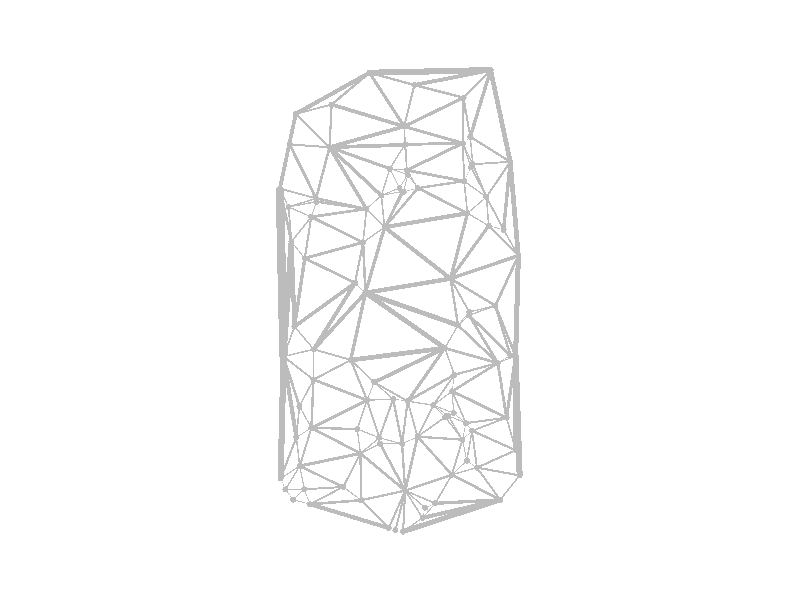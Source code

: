 #include "colors.inc"
background { rgb <1, 1, 1> }
camera {location <0, 0, 15>up <0,1,0> right <-1.33,0,0> angle 25look_at <0, 0, 0> sky <0, 1, 0> }
sphere { <0.983809, 0.369678, 0>, 0.025 texture {  pigment { rgb <0.5, 0.5, 0.5> } } }
sphere { <0.063572, -0.842979, 0>, 0.025 texture {  pigment { rgb <0.5, 0.5, 0.5> } } }
sphere { <-0.73805, 0.692552, 0>, 0.025 texture {  pigment { rgb <0.5, 0.5, 0.5> } } }
sphere { <-0.866417, 1.55145, 0>, 0.025 texture {  pigment { rgb <0.5, 0.5, 0.5> } } }
sphere { <-0.128304, 0.606719, 0>, 0.025 texture {  pigment { rgb <0.5, 0.5, 0.5> } } }
sphere { <-0.27368, -0.835091, 0>, 0.025 texture {  pigment { rgb <0.5, 0.5, 0.5> } } }
sphere { <0.420654, 0.178072, 0>, 0.025 texture {  pigment { rgb <0.5, 0.5, 0.5> } } }
sphere { <0.718736, 0.858712, 0>, 0.025 texture {  pigment { rgb <0.5, 0.5, 0.5> } } }
sphere { <-0.0375252, -1.91839, 0>, 0.025 texture {  pigment { rgb <0.5, 0.5, 0.5> } } }
sphere { <0.604735, 1.13177, 0>, 0.025 texture {  pigment { rgb <0.5, 0.5, 0.5> } } }
sphere { <-0.328561, -1.27847, 0>, 0.025 texture {  pigment { rgb <0.5, 0.5, 0.5> } } }
sphere { <-0.693687, 0.819699, 0>, 0.025 texture {  pigment { rgb <0.5, 0.5, 0.5> } } }
sphere { <-0.214191, -0.685356, 0>, 0.025 texture {  pigment { rgb <0.5, 0.5, 0.5> } } }
sphere { <0.885445, -0.980528, 0>, 0.025 texture {  pigment { rgb <0.5, 0.5, 0.5> } } }
sphere { <0.590933, 1.10421, 0>, 0.025 texture {  pigment { rgb <0.5, 0.5, 0.5> } } }
sphere { <-0.356066, -1.07523, 0>, 0.025 texture {  pigment { rgb <0.5, 0.5, 0.5> } } }
sphere { <0.148646, 0.932823, 0>, 0.025 texture {  pigment { rgb <0.5, 0.5, 0.5> } } }
sphere { <-0.697647, 0.846491, 0>, 0.025 texture {  pigment { rgb <0.5, 0.5, 0.5> } } }
sphere { <0.599236, -1.09036, 0>, 0.025 texture {  pigment { rgb <0.5, 0.5, 0.5> } } }
sphere { <0.575413, -0.0993664, 0>, 0.025 texture {  pigment { rgb <0.5, 0.5, 0.5> } } }
sphere { <-0.887566, -1.66401, 0>, 0.025 texture {  pigment { rgb <0.5, 0.5, 0.5> } } }
sphere { <0.0255901, -1.92995, 0>, 0.025 texture {  pigment { rgb <0.5, 0.5, 0.5> } } }
sphere { <0.187461, -1.81571, 0>, 0.025 texture {  pigment { rgb <0.5, 0.5, 0.5> } } }
sphere { <0.48236, -0.210765, 0>, 0.025 texture {  pigment { rgb <0.5, 0.5, 0.5> } } }
sphere { <0.145607, -1.13924, 0>, 0.025 texture {  pigment { rgb <0.5, 0.5, 0.5> } } }
sphere { <0.433627, -0.760327, 0>, 0.025 texture {  pigment { rgb <0.5, 0.5, 0.5> } } }
sphere { <0.962297, -1.25245, 0>, 0.025 texture {  pigment { rgb <0.5, 0.5, 0.5> } } }
sphere { <-0.836094, -0.887472, 0>, 0.025 texture {  pigment { rgb <0.5, 0.5, 0.5> } } }
sphere { <0.451952, -0.622906, 0>, 0.025 texture {  pigment { rgb <0.5, 0.5, 0.5> } } }
sphere { <0.401565, -0.964597, 0>, 0.025 texture {  pigment { rgb <0.5, 0.5, 0.5> } } }
sphere { <-0.717555, -0.410813, 0>, 0.025 texture {  pigment { rgb <0.5, 0.5, 0.5> } } }
sphere { <0.293125, -1.69493, 0>, 0.025 texture {  pigment { rgb <0.5, 0.5, 0.5> } } }
sphere { <-0.926741, 0.776035, 0>, 0.025 texture {  pigment { rgb <0.5, 0.5, 0.5> } } }
sphere { <-0.287257, 0.0597574, 0>, 0.025 texture {  pigment { rgb <0.5, 0.5, 0.5> } } }
sphere { <-0.719518, -0.663657, 0>, 0.025 texture {  pigment { rgb <0.5, 0.5, 0.5> } } }
sphere { <-0.736589, -1.06583, 0>, 0.025 texture {  pigment { rgb <0.5, 0.5, 0.5> } } }
sphere { <-0.877079, -0.221386, 0>, 0.025 texture {  pigment { rgb <0.5, 0.5, 0.5> } } }
sphere { <0.813569, -0.525377, 0>, 0.025 texture {  pigment { rgb <0.5, 0.5, 0.5> } } }
sphere { <-0.093276, -1.90032, 0>, 0.025 texture {  pigment { rgb <0.5, 0.5, 0.5> } } }
sphere { <-0.472456, -1.5582, 0>, 0.025 texture {  pigment { rgb <0.5, 0.5, 0.5> } } }
sphere { <0.75338, 1.91627, 0>, 0.025 texture {  pigment { rgb <0.5, 0.5, 0.5> } } }
sphere { <0.555265, -1.33947, 0>, 0.025 texture {  pigment { rgb <0.5, 0.5, 0.5> } } }
sphere { <0.042987, -1.58869, 0>, 0.025 texture {  pigment { rgb <0.5, 0.5, 0.5> } } }
sphere { <0.961294, -0.465132, 0>, 0.025 texture {  pigment { rgb <0.5, 0.5, 0.5> } } }
sphere { <-0.791754, 0.347513, 0>, 0.025 texture {  pigment { rgb <0.5, 0.5, 0.5> } } }
sphere { <0.119887, 1.7917, 0>, 0.025 texture {  pigment { rgb <0.5, 0.5, 0.5> } } }
sphere { <-0.902332, 0.485826, 0>, 0.025 texture {  pigment { rgb <0.5, 0.5, 0.5> } } }
sphere { <0.276567, -0.876618, 0>, 0.025 texture {  pigment { rgb <0.5, 0.5, 0.5> } } }
sphere { <-0.916663, 1.29684, 0>, 0.025 texture {  pigment { rgb <0.5, 0.5, 0.5> } } }
sphere { <0.0172805, -1.19945, 0>, 0.025 texture {  pigment { rgb <0.5, 0.5, 0.5> } } }
sphere { <0.0639101, 1.04424, 0>, 0.025 texture {  pigment { rgb <0.5, 0.5, 0.5> } } }
sphere { <-0.00413923, 0.934733, 0>, 0.025 texture {  pigment { rgb <0.5, 0.5, 0.5> } } }
sphere { <0.860833, 0.585335, 0>, 0.025 texture {  pigment { rgb <0.5, 0.5, 0.5> } } }
sphere { <0.63924, -1.39703, 0>, 0.025 texture {  pigment { rgb <0.5, 0.5, 0.5> } } }
sphere { <0.0346304, 1.4466, 0>, 0.025 texture {  pigment { rgb <0.5, 0.5, 0.5> } } }
sphere { <0.209653, -1.73112, 0>, 0.025 texture {  pigment { rgb <0.5, 0.5, 0.5> } } }
sphere { <0.431026, -1.45657, 0>, 0.025 texture {  pigment { rgb <0.5, 0.5, 0.5> } } }
sphere { <0.532581, 0.99068, 0>, 0.025 texture {  pigment { rgb <0.5, 0.5, 0.5> } } }
sphere { <0.0307472, 0.900954, 0>, 0.025 texture {  pigment { rgb <0.5, 0.5, 0.5> } } }
sphere { <0.916479, 1.15196, 0>, 0.025 texture {  pigment { rgb <0.5, 0.5, 0.5> } } }
sphere { <-0.833327, -1.38409, 0>, 0.025 texture {  pigment { rgb <0.5, 0.5, 0.5> } } }
sphere { <0.528573, 1.68618, 0>, 0.025 texture {  pigment { rgb <0.5, 0.5, 0.5> } } }
sphere { <-0.307074, 0.480299, 0>, 0.025 texture {  pigment { rgb <0.5, 0.5, 0.5> } } }
sphere { <0.793016, -0.0477716, 0>, 0.025 texture {  pigment { rgb <0.5, 0.5, 0.5> } } }
sphere { <0.573888, -0.127053, 0>, 0.025 texture {  pigment { rgb <0.5, 0.5, 0.5> } } }
sphere { <0.375947, -0.975735, 0>, 0.025 texture {  pigment { rgb <0.5, 0.5, 0.5> } } }
sphere { <0.917711, -0.462626, 0>, 0.025 texture {  pigment { rgb <0.5, 0.5, 0.5> } } }
sphere { <-0.952142, -1.57899, 0>, 0.025 texture {  pigment { rgb <0.5, 0.5, 0.5> } } }
sphere { <-0.992582, -1.48712, 0>, 0.025 texture {  pigment { rgb <0.5, 0.5, 0.5> } } }
sphere { <0.833834, -1.66509, 0>, 0.025 texture {  pigment { rgb <0.5, 0.5, 0.5> } } }
sphere { <-0.322012, -1.66882, 0>, 0.025 texture {  pigment { rgb <0.5, 0.5, 0.5> } } }
sphere { <0.0155601, 0.904379, 0>, 0.025 texture {  pigment { rgb <0.5, 0.5, 0.5> } } }
sphere { <0.58396, 1.36034, 0>, 0.025 texture {  pigment { rgb <0.5, 0.5, 0.5> } } }
sphere { <-0.409478, -0.500069, 0>, 0.025 texture {  pigment { rgb <0.5, 0.5, 0.5> } } }
sphere { <0.522986, 1.30677, 0>, 0.025 texture {  pigment { rgb <0.5, 0.5, 0.5> } } }
sphere { <0.37276, -0.401362, 0>, 0.025 texture {  pigment { rgb <0.5, 0.5, 0.5> } } }
sphere { <0.0467862, 1.29675, 0>, 0.025 texture {  pigment { rgb <0.5, 0.5, 0.5> } } }
sphere { <-0.861651, -1.14456, 0>, 0.025 texture {  pigment { rgb <0.5, 0.5, 0.5> } } }
sphere { <0.445862, -0.942721, 0>, 0.025 texture {  pigment { rgb <0.5, 0.5, 0.5> } } }
sphere { <0.560818, 0.723316, 0>, 0.025 texture {  pigment { rgb <0.5, 0.5, 0.5> } } }
sphere { <0.737439, 0.618591, 0>, 0.025 texture {  pigment { rgb <0.5, 0.5, 0.5> } } }
sphere { <-0.253908, 1.89382, 0>, 0.025 texture {  pigment { rgb <0.5, 0.5, 0.5> } } }
sphere { <0.994577, -1.46154, 0>, 0.025 texture {  pigment { rgb <0.5, 0.5, 0.5> } } }
sphere { <-0.166023, -1.19765, 0>, 0.025 texture {  pigment { rgb <0.5, 0.5, 0.5> } } }
sphere { <-0.748475, -1.70194, 0>, 0.025 texture {  pigment { rgb <0.5, 0.5, 0.5> } } }
sphere { <-0.373477, 0.142193, 0>, 0.025 texture {  pigment { rgb <0.5, 0.5, 0.5> } } }
sphere { <-0.172236, -1.14801, 0>, 0.025 texture {  pigment { rgb <0.5, 0.5, 0.5> } } }
sphere { <0.54851, -1.02615, 0>, 0.025 texture {  pigment { rgb <0.5, 0.5, 0.5> } } }
sphere { <-0.968135, -0.47112, 0>, 0.025 texture {  pigment { rgb <0.5, 0.5, 0.5> } } }
sphere { <-0.279179, 0.759317, 0>, 0.025 texture {  pigment { rgb <0.5, 0.5, 0.5> } } }
sphere { <-0.795301, -1.57767, 0>, 0.025 texture {  pigment { rgb <0.5, 0.5, 0.5> } } }
sphere { <-0.0844989, 1.09448, 0>, 0.025 texture {  pigment { rgb <0.5, 0.5, 0.5> } } }
sphere { <-0.585663, 1.27325, 0>, 0.025 texture {  pigment { rgb <0.5, 0.5, 0.5> } } }
sphere { <-0.568289, 1.62903, 0>, 0.025 texture {  pigment { rgb <0.5, 0.5, 0.5> } } }
sphere { <-0.998827, 0.929719, 0>, 0.025 texture {  pigment { rgb <0.5, 0.5, 0.5> } } }
sphere { <0.0387702, 1.29281, 0>, 0.025 texture {  pigment { rgb <0.5, 0.5, 0.5> } } }
sphere { <0.519152, -1.16398, 0>, 0.025 texture {  pigment { rgb <0.5, 0.5, 0.5> } } }
sphere { <0.0571234, 1.08185, 0>, 0.025 texture {  pigment { rgb <0.5, 0.5, 0.5> } } }
sphere { <-0.0566778, -0.825625, 0>, 0.025 texture {  pigment { rgb <0.5, 0.5, 0.5> } } }
sphere { <-0.154709, 0.870341, 0>, 0.025 texture {  pigment { rgb <0.5, 0.5, 0.5> } } }
cylinder { <0.187461, -1.81571, 0>, <0.293125, -1.69493, 0>, 0.004012 texture {  pigment { rgb <0.5, 0.5, 0.5> } } }
cylinder { <0.187461, -1.81571, 0>, <0.209653, -1.73112, 0>, 0.00218642 texture {  pigment { rgb <0.5, 0.5, 0.5> } } }
cylinder { <0.293125, -1.69493, 0>, <0.209653, -1.73112, 0>, 0.00227449 texture {  pigment { rgb <0.5, 0.5, 0.5> } } }
cylinder { <-0.093276, -1.90032, 0>, <-0.322012, -1.66882, 0>, 0.00813603 texture {  pigment { rgb <0.5, 0.5, 0.5> } } }
cylinder { <-0.093276, -1.90032, 0>, <-0.748475, -1.70194, 0>, 0.0171144 texture {  pigment { rgb <0.5, 0.5, 0.5> } } }
cylinder { <-0.322012, -1.66882, 0>, <-0.748475, -1.70194, 0>, 0.0106937 texture {  pigment { rgb <0.5, 0.5, 0.5> } } }
cylinder { <0.0255901, -1.92995, 0>, <0.187461, -1.81571, 0>, 0.00495309 texture {  pigment { rgb <0.5, 0.5, 0.5> } } }
cylinder { <0.0255901, -1.92995, 0>, <0.833834, -1.66509, 0>, 0.0212634 texture {  pigment { rgb <0.5, 0.5, 0.5> } } }
cylinder { <0.187461, -1.81571, 0>, <0.833834, -1.66509, 0>, 0.0165923 texture {  pigment { rgb <0.5, 0.5, 0.5> } } }
cylinder { <0.293125, -1.69493, 0>, <0.833834, -1.66509, 0>, 0.0135383 texture {  pigment { rgb <0.5, 0.5, 0.5> } } }
cylinder { <-0.0375252, -1.91839, 0>, <0.0255901, -1.92995, 0>, 0.00160414 texture {  pigment { rgb <0.5, 0.5, 0.5> } } }
cylinder { <-0.0375252, -1.91839, 0>, <0.042987, -1.58869, 0>, 0.00848474 texture {  pigment { rgb <0.5, 0.5, 0.5> } } }
cylinder { <0.0255901, -1.92995, 0>, <0.042987, -1.58869, 0>, 0.00854266 texture {  pigment { rgb <0.5, 0.5, 0.5> } } }
cylinder { <0.187461, -1.81571, 0>, <0.042987, -1.58869, 0>, 0.00672739 texture {  pigment { rgb <0.5, 0.5, 0.5> } } }
cylinder { <0.042987, -1.58869, 0>, <0.209653, -1.73112, 0>, 0.00548085 texture {  pigment { rgb <0.5, 0.5, 0.5> } } }
cylinder { <-0.0375252, -1.91839, 0>, <-0.093276, -1.90032, 0>, 0.00146518 texture {  pigment { rgb <0.5, 0.5, 0.5> } } }
cylinder { <-0.093276, -1.90032, 0>, <0.042987, -1.58869, 0>, 0.00850293 texture {  pigment { rgb <0.5, 0.5, 0.5> } } }
cylinder { <-0.887566, -1.66401, 0>, <-0.748475, -1.70194, 0>, 0.00360423 texture {  pigment { rgb <0.5, 0.5, 0.5> } } }
cylinder { <-0.887566, -1.66401, 0>, <-0.795301, -1.57767, 0>, 0.00315907 texture {  pigment { rgb <0.5, 0.5, 0.5> } } }
cylinder { <-0.748475, -1.70194, 0>, <-0.795301, -1.57767, 0>, 0.00331998 texture {  pigment { rgb <0.5, 0.5, 0.5> } } }
cylinder { <0.042987, -1.58869, 0>, <-0.322012, -1.66882, 0>, 0.00934229 texture {  pigment { rgb <0.5, 0.5, 0.5> } } }
cylinder { <-0.887566, -1.66401, 0>, <-0.952142, -1.57899, 0>, 0.00266906 texture {  pigment { rgb <0.5, 0.5, 0.5> } } }
cylinder { <-0.952142, -1.57899, 0>, <-0.795301, -1.57767, 0>, 0.00392117 texture {  pigment { rgb <0.5, 0.5, 0.5> } } }
cylinder { <-0.472456, -1.5582, 0>, <-0.322012, -1.66882, 0>, 0.00466842 texture {  pigment { rgb <0.5, 0.5, 0.5> } } }
cylinder { <-0.472456, -1.5582, 0>, <-0.748475, -1.70194, 0>, 0.00778006 texture {  pigment { rgb <0.5, 0.5, 0.5> } } }
cylinder { <0.293125, -1.69493, 0>, <0.042987, -1.58869, 0>, 0.00679408 texture {  pigment { rgb <0.5, 0.5, 0.5> } } }
cylinder { <-0.472456, -1.5582, 0>, <-0.795301, -1.57767, 0>, 0.00808578 texture {  pigment { rgb <0.5, 0.5, 0.5> } } }
cylinder { <0.293125, -1.69493, 0>, <0.431026, -1.45657, 0>, 0.00688444 texture {  pigment { rgb <0.5, 0.5, 0.5> } } }
cylinder { <0.431026, -1.45657, 0>, <0.833834, -1.66509, 0>, 0.0113395 texture {  pigment { rgb <0.5, 0.5, 0.5> } } }
cylinder { <0.63924, -1.39703, 0>, <0.431026, -1.45657, 0>, 0.00541397 texture {  pigment { rgb <0.5, 0.5, 0.5> } } }
cylinder { <0.63924, -1.39703, 0>, <0.833834, -1.66509, 0>, 0.00828104 texture {  pigment { rgb <0.5, 0.5, 0.5> } } }
cylinder { <-0.833327, -1.38409, 0>, <-0.952142, -1.57899, 0>, 0.0057064 texture {  pigment { rgb <0.5, 0.5, 0.5> } } }
cylinder { <-0.833327, -1.38409, 0>, <-0.992582, -1.48712, 0>, 0.00474185 texture {  pigment { rgb <0.5, 0.5, 0.5> } } }
cylinder { <-0.952142, -1.57899, 0>, <-0.992582, -1.48712, 0>, 0.00250942 texture {  pigment { rgb <0.5, 0.5, 0.5> } } }
cylinder { <-0.833327, -1.38409, 0>, <-0.795301, -1.57767, 0>, 0.00493177 texture {  pigment { rgb <0.5, 0.5, 0.5> } } }
cylinder { <0.042987, -1.58869, 0>, <0.431026, -1.45657, 0>, 0.0102479 texture {  pigment { rgb <0.5, 0.5, 0.5> } } }
cylinder { <0.63924, -1.39703, 0>, <0.994577, -1.46154, 0>, 0.00902862 texture {  pigment { rgb <0.5, 0.5, 0.5> } } }
cylinder { <0.833834, -1.66509, 0>, <0.994577, -1.46154, 0>, 0.00648408 texture {  pigment { rgb <0.5, 0.5, 0.5> } } }
cylinder { <0.555265, -1.33947, 0>, <0.63924, -1.39703, 0>, 0.00254524 texture {  pigment { rgb <0.5, 0.5, 0.5> } } }
cylinder { <0.555265, -1.33947, 0>, <0.431026, -1.45657, 0>, 0.00426815 texture {  pigment { rgb <0.5, 0.5, 0.5> } } }
cylinder { <-0.328561, -1.27847, 0>, <-0.472456, -1.5582, 0>, 0.00786426 texture {  pigment { rgb <0.5, 0.5, 0.5> } } }
cylinder { <-0.328561, -1.27847, 0>, <-0.322012, -1.66882, 0>, 0.00976016 texture {  pigment { rgb <0.5, 0.5, 0.5> } } }
cylinder { <-0.472456, -1.5582, 0>, <-0.833327, -1.38409, 0>, 0.0100169 texture {  pigment { rgb <0.5, 0.5, 0.5> } } }
cylinder { <-0.328561, -1.27847, 0>, <0.042987, -1.58869, 0>, 0.0121008 texture {  pigment { rgb <0.5, 0.5, 0.5> } } }
cylinder { <0.962297, -1.25245, 0>, <0.63924, -1.39703, 0>, 0.00884835 texture {  pigment { rgb <0.5, 0.5, 0.5> } } }
cylinder { <0.962297, -1.25245, 0>, <0.994577, -1.46154, 0>, 0.00528917 texture {  pigment { rgb <0.5, 0.5, 0.5> } } }
cylinder { <0.042987, -1.58869, 0>, <0.0172805, -1.19945, 0>, 0.00975222 texture {  pigment { rgb <0.5, 0.5, 0.5> } } }
cylinder { <0.042987, -1.58869, 0>, <-0.166023, -1.19765, 0>, 0.0110849 texture {  pigment { rgb <0.5, 0.5, 0.5> } } }
cylinder { <0.0172805, -1.19945, 0>, <-0.166023, -1.19765, 0>, 0.00458282 texture {  pigment { rgb <0.5, 0.5, 0.5> } } }
cylinder { <-0.328561, -1.27847, 0>, <-0.166023, -1.19765, 0>, 0.00453805 texture {  pigment { rgb <0.5, 0.5, 0.5> } } }
cylinder { <0.555265, -1.33947, 0>, <0.519152, -1.16398, 0>, 0.00447915 texture {  pigment { rgb <0.5, 0.5, 0.5> } } }
cylinder { <0.431026, -1.45657, 0>, <0.519152, -1.16398, 0>, 0.00763927 texture {  pigment { rgb <0.5, 0.5, 0.5> } } }
cylinder { <0.145607, -1.13924, 0>, <0.042987, -1.58869, 0>, 0.0115254 texture {  pigment { rgb <0.5, 0.5, 0.5> } } }
cylinder { <0.145607, -1.13924, 0>, <0.0172805, -1.19945, 0>, 0.00354374 texture {  pigment { rgb <0.5, 0.5, 0.5> } } }
cylinder { <0.145607, -1.13924, 0>, <0.431026, -1.45657, 0>, 0.0106701 texture {  pigment { rgb <0.5, 0.5, 0.5> } } }
cylinder { <-0.328561, -1.27847, 0>, <-0.172236, -1.14801, 0>, 0.00509031 texture {  pigment { rgb <0.5, 0.5, 0.5> } } }
cylinder { <-0.166023, -1.19765, 0>, <-0.172236, -1.14801, 0>, 0.00125075 texture {  pigment { rgb <0.5, 0.5, 0.5> } } }
cylinder { <-0.833327, -1.38409, 0>, <-0.861651, -1.14456, 0>, 0.00603013 texture {  pigment { rgb <0.5, 0.5, 0.5> } } }
cylinder { <-0.992582, -1.48712, 0>, <-0.861651, -1.14456, 0>, 0.00916824 texture {  pigment { rgb <0.5, 0.5, 0.5> } } }
cylinder { <0.599236, -1.09036, 0>, <0.555265, -1.33947, 0>, 0.00632404 texture {  pigment { rgb <0.5, 0.5, 0.5> } } }
cylinder { <0.599236, -1.09036, 0>, <0.519152, -1.16398, 0>, 0.00271956 texture {  pigment { rgb <0.5, 0.5, 0.5> } } }
cylinder { <-0.328561, -1.27847, 0>, <-0.833327, -1.38409, 0>, 0.0128925 texture {  pigment { rgb <0.5, 0.5, 0.5> } } }
cylinder { <0.0172805, -1.19945, 0>, <-0.172236, -1.14801, 0>, 0.00490935 texture {  pigment { rgb <0.5, 0.5, 0.5> } } }
cylinder { <0.145607, -1.13924, 0>, <0.519152, -1.16398, 0>, 0.00935909 texture {  pigment { rgb <0.5, 0.5, 0.5> } } }
cylinder { <0.599236, -1.09036, 0>, <0.63924, -1.39703, 0>, 0.00773177 texture {  pigment { rgb <0.5, 0.5, 0.5> } } }
cylinder { <-0.328561, -1.27847, 0>, <-0.356066, -1.07523, 0>, 0.00512732 texture {  pigment { rgb <0.5, 0.5, 0.5> } } }
cylinder { <-0.356066, -1.07523, 0>, <-0.172236, -1.14801, 0>, 0.00494281 texture {  pigment { rgb <0.5, 0.5, 0.5> } } }
cylinder { <-0.736589, -1.06583, 0>, <-0.833327, -1.38409, 0>, 0.008316 texture {  pigment { rgb <0.5, 0.5, 0.5> } } }
cylinder { <-0.736589, -1.06583, 0>, <-0.861651, -1.14456, 0>, 0.00369445 texture {  pigment { rgb <0.5, 0.5, 0.5> } } }
cylinder { <0.599236, -1.09036, 0>, <0.962297, -1.25245, 0>, 0.00994006 texture {  pigment { rgb <0.5, 0.5, 0.5> } } }
cylinder { <-0.328561, -1.27847, 0>, <-0.736589, -1.06583, 0>, 0.0115028 texture {  pigment { rgb <0.5, 0.5, 0.5> } } }
cylinder { <0.599236, -1.09036, 0>, <0.54851, -1.02615, 0>, 0.00204566 texture {  pigment { rgb <0.5, 0.5, 0.5> } } }
cylinder { <0.54851, -1.02615, 0>, <0.519152, -1.16398, 0>, 0.00352301 texture {  pigment { rgb <0.5, 0.5, 0.5> } } }
cylinder { <-0.356066, -1.07523, 0>, <-0.736589, -1.06583, 0>, 0.00951598 texture {  pigment { rgb <0.5, 0.5, 0.5> } } }
cylinder { <0.145607, -1.13924, 0>, <0.375947, -0.975735, 0>, 0.0070618 texture {  pigment { rgb <0.5, 0.5, 0.5> } } }
cylinder { <0.375947, -0.975735, 0>, <0.519152, -1.16398, 0>, 0.00591312 texture {  pigment { rgb <0.5, 0.5, 0.5> } } }
cylinder { <0.885445, -0.980528, 0>, <0.599236, -1.09036, 0>, 0.00766397 texture {  pigment { rgb <0.5, 0.5, 0.5> } } }
cylinder { <0.885445, -0.980528, 0>, <0.962297, -1.25245, 0>, 0.00706437 texture {  pigment { rgb <0.5, 0.5, 0.5> } } }
cylinder { <0.401565, -0.964597, 0>, <0.375947, -0.975735, 0>, 0.000698364 texture {  pigment { rgb <0.5, 0.5, 0.5> } } }
cylinder { <0.401565, -0.964597, 0>, <0.519152, -1.16398, 0>, 0.00578687 texture {  pigment { rgb <0.5, 0.5, 0.5> } } }
cylinder { <0.401565, -0.964597, 0>, <0.54851, -1.02615, 0>, 0.00398291 texture {  pigment { rgb <0.5, 0.5, 0.5> } } }
cylinder { <0.401565, -0.964597, 0>, <0.445862, -0.942721, 0>, 0.00123509 texture {  pigment { rgb <0.5, 0.5, 0.5> } } }
cylinder { <0.445862, -0.942721, 0>, <0.54851, -1.02615, 0>, 0.00330695 texture {  pigment { rgb <0.5, 0.5, 0.5> } } }
cylinder { <-0.836094, -0.887472, 0>, <-0.736589, -1.06583, 0>, 0.00510598 texture {  pigment { rgb <0.5, 0.5, 0.5> } } }
cylinder { <-0.836094, -0.887472, 0>, <-0.861651, -1.14456, 0>, 0.00645885 texture {  pigment { rgb <0.5, 0.5, 0.5> } } }
cylinder { <0.145607, -1.13924, 0>, <0.276567, -0.876618, 0>, 0.00733658 texture {  pigment { rgb <0.5, 0.5, 0.5> } } }
cylinder { <0.276567, -0.876618, 0>, <0.375947, -0.975735, 0>, 0.00350898 texture {  pigment { rgb <0.5, 0.5, 0.5> } } }
cylinder { <0.063572, -0.842979, 0>, <0.145607, -1.13924, 0>, 0.00768524 texture {  pigment { rgb <0.5, 0.5, 0.5> } } }
cylinder { <0.063572, -0.842979, 0>, <0.0172805, -1.19945, 0>, 0.00898661 texture {  pigment { rgb <0.5, 0.5, 0.5> } } }
cylinder { <0.885445, -0.980528, 0>, <0.54851, -1.02615, 0>, 0.00850024 texture {  pigment { rgb <0.5, 0.5, 0.5> } } }
cylinder { <0.401565, -0.964597, 0>, <0.276567, -0.876618, 0>, 0.00382139 texture {  pigment { rgb <0.5, 0.5, 0.5> } } }
cylinder { <0.063572, -0.842979, 0>, <0.276567, -0.876618, 0>, 0.00539088 texture {  pigment { rgb <0.5, 0.5, 0.5> } } }
cylinder { <-0.27368, -0.835091, 0>, <-0.356066, -1.07523, 0>, 0.00634693 texture {  pigment { rgb <0.5, 0.5, 0.5> } } }
cylinder { <-0.27368, -0.835091, 0>, <-0.172236, -1.14801, 0>, 0.00822371 texture {  pigment { rgb <0.5, 0.5, 0.5> } } }
cylinder { <-0.27368, -0.835091, 0>, <-0.0566778, -0.825625, 0>, 0.00543022 texture {  pigment { rgb <0.5, 0.5, 0.5> } } }
cylinder { <-0.172236, -1.14801, 0>, <-0.0566778, -0.825625, 0>, 0.00856168 texture {  pigment { rgb <0.5, 0.5, 0.5> } } }
cylinder { <0.0172805, -1.19945, 0>, <-0.0566778, -0.825625, 0>, 0.00952676 texture {  pigment { rgb <0.5, 0.5, 0.5> } } }
cylinder { <0.063572, -0.842979, 0>, <-0.0566778, -0.825625, 0>, 0.00303739 texture {  pigment { rgb <0.5, 0.5, 0.5> } } }
cylinder { <0.276567, -0.876618, 0>, <0.445862, -0.942721, 0>, 0.00454356 texture {  pigment { rgb <0.5, 0.5, 0.5> } } }
cylinder { <0.433627, -0.760327, 0>, <0.276567, -0.876618, 0>, 0.00488565 texture {  pigment { rgb <0.5, 0.5, 0.5> } } }
cylinder { <0.433627, -0.760327, 0>, <0.445862, -0.942721, 0>, 0.00457009 texture {  pigment { rgb <0.5, 0.5, 0.5> } } }
cylinder { <-0.27368, -0.835091, 0>, <-0.214191, -0.685356, 0>, 0.004028 texture {  pigment { rgb <0.5, 0.5, 0.5> } } }
cylinder { <-0.214191, -0.685356, 0>, <-0.0566778, -0.825625, 0>, 0.00527292 texture {  pigment { rgb <0.5, 0.5, 0.5> } } }
cylinder { <0.433627, -0.760327, 0>, <0.54851, -1.02615, 0>, 0.0072397 texture {  pigment { rgb <0.5, 0.5, 0.5> } } }
cylinder { <-0.836094, -0.887472, 0>, <-0.719518, -0.663657, 0>, 0.00630887 texture {  pigment { rgb <0.5, 0.5, 0.5> } } }
cylinder { <-0.719518, -0.663657, 0>, <-0.736589, -1.06583, 0>, 0.0100634 texture {  pigment { rgb <0.5, 0.5, 0.5> } } }
cylinder { <-0.27368, -0.835091, 0>, <-0.736589, -1.06583, 0>, 0.0129307 texture {  pigment { rgb <0.5, 0.5, 0.5> } } }
cylinder { <0.885445, -0.980528, 0>, <0.433627, -0.760327, 0>, 0.0125655 texture {  pigment { rgb <0.5, 0.5, 0.5> } } }
cylinder { <-0.27368, -0.835091, 0>, <-0.719518, -0.663657, 0>, 0.0119415 texture {  pigment { rgb <0.5, 0.5, 0.5> } } }
cylinder { <0.885445, -0.980528, 0>, <0.813569, -0.525377, 0>, 0.0115198 texture {  pigment { rgb <0.5, 0.5, 0.5> } } }
cylinder { <0.433627, -0.760327, 0>, <0.813569, -0.525377, 0>, 0.011168 texture {  pigment { rgb <0.5, 0.5, 0.5> } } }
cylinder { <0.433627, -0.760327, 0>, <0.451952, -0.622906, 0>, 0.00346593 texture {  pigment { rgb <0.5, 0.5, 0.5> } } }
cylinder { <0.451952, -0.622906, 0>, <0.813569, -0.525377, 0>, 0.00936345 texture {  pigment { rgb <0.5, 0.5, 0.5> } } }
cylinder { <-0.27368, -0.835091, 0>, <-0.409478, -0.500069, 0>, 0.00903746 texture {  pigment { rgb <0.5, 0.5, 0.5> } } }
cylinder { <-0.214191, -0.685356, 0>, <-0.409478, -0.500069, 0>, 0.00672997 texture {  pigment { rgb <0.5, 0.5, 0.5> } } }
cylinder { <-0.719518, -0.663657, 0>, <-0.409478, -0.500069, 0>, 0.00876378 texture {  pigment { rgb <0.5, 0.5, 0.5> } } }
cylinder { <-0.836094, -0.887472, 0>, <-0.968135, -0.47112, 0>, 0.0109197 texture {  pigment { rgb <0.5, 0.5, 0.5> } } }
cylinder { <-0.719518, -0.663657, 0>, <-0.968135, -0.47112, 0>, 0.00786134 texture {  pigment { rgb <0.5, 0.5, 0.5> } } }
cylinder { <0.885445, -0.980528, 0>, <0.961294, -0.465132, 0>, 0.0130237 texture {  pigment { rgb <0.5, 0.5, 0.5> } } }
cylinder { <0.813569, -0.525377, 0>, <0.961294, -0.465132, 0>, 0.00398844 texture {  pigment { rgb <0.5, 0.5, 0.5> } } }
cylinder { <0.451952, -0.622906, 0>, <0.276567, -0.876618, 0>, 0.00771076 texture {  pigment { rgb <0.5, 0.5, 0.5> } } }
cylinder { <0.813569, -0.525377, 0>, <0.917711, -0.462626, 0>, 0.00303968 texture {  pigment { rgb <0.5, 0.5, 0.5> } } }
cylinder { <0.961294, -0.465132, 0>, <0.917711, -0.462626, 0>, 0.00109136 texture {  pigment { rgb <0.5, 0.5, 0.5> } } }
cylinder { <0.063572, -0.842979, 0>, <-0.214191, -0.685356, 0>, 0.00798425 texture {  pigment { rgb <0.5, 0.5, 0.5> } } }
cylinder { <0.063572, -0.842979, 0>, <0.451952, -0.622906, 0>, 0.0111599 texture {  pigment { rgb <0.5, 0.5, 0.5> } } }
cylinder { <-0.717555, -0.410813, 0>, <-0.719518, -0.663657, 0>, 0.0063213 texture {  pigment { rgb <0.5, 0.5, 0.5> } } }
cylinder { <-0.717555, -0.410813, 0>, <-0.968135, -0.47112, 0>, 0.00644337 texture {  pigment { rgb <0.5, 0.5, 0.5> } } }
cylinder { <-0.717555, -0.410813, 0>, <-0.409478, -0.500069, 0>, 0.00801866 texture {  pigment { rgb <0.5, 0.5, 0.5> } } }
cylinder { <0.063572, -0.842979, 0>, <0.37276, -0.401362, 0>, 0.0134773 texture {  pigment { rgb <0.5, 0.5, 0.5> } } }
cylinder { <0.451952, -0.622906, 0>, <0.37276, -0.401362, 0>, 0.00588182 texture {  pigment { rgb <0.5, 0.5, 0.5> } } }
cylinder { <0.813569, -0.525377, 0>, <0.37276, -0.401362, 0>, 0.011448 texture {  pigment { rgb <0.5, 0.5, 0.5> } } }
cylinder { <-0.717555, -0.410813, 0>, <-0.877079, -0.221386, 0>, 0.00619124 texture {  pigment { rgb <0.5, 0.5, 0.5> } } }
cylinder { <-0.877079, -0.221386, 0>, <-0.968135, -0.47112, 0>, 0.0066454 texture {  pigment { rgb <0.5, 0.5, 0.5> } } }
cylinder { <-0.214191, -0.685356, 0>, <0.37276, -0.401362, 0>, 0.0163011 texture {  pigment { rgb <0.5, 0.5, 0.5> } } }
cylinder { <0.48236, -0.210765, 0>, <0.813569, -0.525377, 0>, 0.0114204 texture {  pigment { rgb <0.5, 0.5, 0.5> } } }
cylinder { <0.48236, -0.210765, 0>, <0.37276, -0.401362, 0>, 0.00549656 texture {  pigment { rgb <0.5, 0.5, 0.5> } } }
cylinder { <0.48236, -0.210765, 0>, <0.573888, -0.127053, 0>, 0.00310091 texture {  pigment { rgb <0.5, 0.5, 0.5> } } }
cylinder { <0.813569, -0.525377, 0>, <0.573888, -0.127053, 0>, 0.0116219 texture {  pigment { rgb <0.5, 0.5, 0.5> } } }
cylinder { <-0.861651, -1.14456, 0>, <-0.968135, -0.47112, 0>, 0.0170451 texture {  pigment { rgb <0.5, 0.5, 0.5> } } }
cylinder { <0.573888, -0.127053, 0>, <0.917711, -0.462626, 0>, 0.012011 texture {  pigment { rgb <0.5, 0.5, 0.5> } } }
cylinder { <0.575413, -0.0993664, 0>, <0.48236, -0.210765, 0>, 0.00362875 texture {  pigment { rgb <0.5, 0.5, 0.5> } } }
cylinder { <0.575413, -0.0993664, 0>, <0.573888, -0.127053, 0>, 0.000693216 texture {  pigment { rgb <0.5, 0.5, 0.5> } } }
cylinder { <0.793016, -0.0477716, 0>, <0.573888, -0.127053, 0>, 0.00582574 texture {  pigment { rgb <0.5, 0.5, 0.5> } } }
cylinder { <0.793016, -0.0477716, 0>, <0.917711, -0.462626, 0>, 0.0108297 texture {  pigment { rgb <0.5, 0.5, 0.5> } } }
cylinder { <0.575413, -0.0993664, 0>, <0.793016, -0.0477716, 0>, 0.00559091 texture {  pigment { rgb <0.5, 0.5, 0.5> } } }
cylinder { <0.961294, -0.465132, 0>, <0.793016, -0.0477716, 0>, 0.0112502 texture {  pigment { rgb <0.5, 0.5, 0.5> } } }
cylinder { <-0.992582, -1.48712, 0>, <-0.968135, -0.47112, 0>, 0.0254073 texture {  pigment { rgb <0.5, 0.5, 0.5> } } }
cylinder { <0.962297, -1.25245, 0>, <0.961294, -0.465132, 0>, 0.019683 texture {  pigment { rgb <0.5, 0.5, 0.5> } } }
cylinder { <-0.409478, -0.500069, 0>, <0.37276, -0.401362, 0>, 0.019711 texture {  pigment { rgb <0.5, 0.5, 0.5> } } }
cylinder { <-0.717555, -0.410813, 0>, <-0.287257, 0.0597574, 0>, 0.0159412 texture {  pigment { rgb <0.5, 0.5, 0.5> } } }
cylinder { <-0.287257, 0.0597574, 0>, <-0.409478, -0.500069, 0>, 0.0143253 texture {  pigment { rgb <0.5, 0.5, 0.5> } } }
cylinder { <-0.287257, 0.0597574, 0>, <0.37276, -0.401362, 0>, 0.0201285 texture {  pigment { rgb <0.5, 0.5, 0.5> } } }
cylinder { <0.48236, -0.210765, 0>, <-0.287257, 0.0597574, 0>, 0.0203944 texture {  pigment { rgb <0.5, 0.5, 0.5> } } }
cylinder { <-0.717555, -0.410813, 0>, <-0.373477, 0.142193, 0>, 0.0162828 texture {  pigment { rgb <0.5, 0.5, 0.5> } } }
cylinder { <-0.877079, -0.221386, 0>, <-0.373477, 0.142193, 0>, 0.0155283 texture {  pigment { rgb <0.5, 0.5, 0.5> } } }
cylinder { <-0.287257, 0.0597574, 0>, <-0.373477, 0.142193, 0>, 0.00298218 texture {  pigment { rgb <0.5, 0.5, 0.5> } } }
cylinder { <0.420654, 0.178072, 0>, <0.48236, -0.210765, 0>, 0.00984256 texture {  pigment { rgb <0.5, 0.5, 0.5> } } }
cylinder { <0.420654, 0.178072, 0>, <-0.287257, 0.0597574, 0>, 0.0179432 texture {  pigment { rgb <0.5, 0.5, 0.5> } } }
cylinder { <0.420654, 0.178072, 0>, <0.575413, -0.0993664, 0>, 0.00794207 texture {  pigment { rgb <0.5, 0.5, 0.5> } } }
cylinder { <0.420654, 0.178072, 0>, <0.793016, -0.0477716, 0>, 0.0108875 texture {  pigment { rgb <0.5, 0.5, 0.5> } } }
cylinder { <-0.877079, -0.221386, 0>, <-0.791754, 0.347513, 0>, 0.0143816 texture {  pigment { rgb <0.5, 0.5, 0.5> } } }
cylinder { <-0.791754, 0.347513, 0>, <-0.373477, 0.142193, 0>, 0.0116488 texture {  pigment { rgb <0.5, 0.5, 0.5> } } }
cylinder { <0.983809, 0.369678, 0>, <0.420654, 0.178072, 0>, 0.0148714 texture {  pigment { rgb <0.5, 0.5, 0.5> } } }
cylinder { <0.983809, 0.369678, 0>, <0.793016, -0.0477716, 0>, 0.0114746 texture {  pigment { rgb <0.5, 0.5, 0.5> } } }
cylinder { <0.983809, 0.369678, 0>, <0.961294, -0.465132, 0>, 0.0208778 texture {  pigment { rgb <0.5, 0.5, 0.5> } } }
cylinder { <-0.287257, 0.0597574, 0>, <-0.307074, 0.480299, 0>, 0.0105252 texture {  pigment { rgb <0.5, 0.5, 0.5> } } }
cylinder { <-0.307074, 0.480299, 0>, <-0.373477, 0.142193, 0>, 0.00861413 texture {  pigment { rgb <0.5, 0.5, 0.5> } } }
cylinder { <-0.877079, -0.221386, 0>, <-0.902332, 0.485826, 0>, 0.0176916 texture {  pigment { rgb <0.5, 0.5, 0.5> } } }
cylinder { <-0.791754, 0.347513, 0>, <-0.902332, 0.485826, 0>, 0.00442704 texture {  pigment { rgb <0.5, 0.5, 0.5> } } }
cylinder { <-0.791754, 0.347513, 0>, <-0.307074, 0.480299, 0>, 0.0125635 texture {  pigment { rgb <0.5, 0.5, 0.5> } } }
cylinder { <-0.128304, 0.606719, 0>, <0.420654, 0.178072, 0>, 0.0174122 texture {  pigment { rgb <0.5, 0.5, 0.5> } } }
cylinder { <-0.128304, 0.606719, 0>, <-0.287257, 0.0597574, 0>, 0.0142397 texture {  pigment { rgb <0.5, 0.5, 0.5> } } }
cylinder { <-0.128304, 0.606719, 0>, <-0.307074, 0.480299, 0>, 0.00547382 texture {  pigment { rgb <0.5, 0.5, 0.5> } } }
cylinder { <0.983809, 0.369678, 0>, <0.737439, 0.618591, 0>, 0.00875556 texture {  pigment { rgb <0.5, 0.5, 0.5> } } }
cylinder { <0.420654, 0.178072, 0>, <0.737439, 0.618591, 0>, 0.0135649 texture {  pigment { rgb <0.5, 0.5, 0.5> } } }
cylinder { <0.983809, 0.369678, 0>, <0.860833, 0.585335, 0>, 0.0062064 texture {  pigment { rgb <0.5, 0.5, 0.5> } } }
cylinder { <0.860833, 0.585335, 0>, <0.737439, 0.618591, 0>, 0.00319492 texture {  pigment { rgb <0.5, 0.5, 0.5> } } }
cylinder { <-0.73805, 0.692552, 0>, <-0.791754, 0.347513, 0>, 0.00872982 texture {  pigment { rgb <0.5, 0.5, 0.5> } } }
cylinder { <-0.73805, 0.692552, 0>, <-0.902332, 0.485826, 0>, 0.00660132 texture {  pigment { rgb <0.5, 0.5, 0.5> } } }
cylinder { <-0.73805, 0.692552, 0>, <-0.307074, 0.480299, 0>, 0.0120102 texture {  pigment { rgb <0.5, 0.5, 0.5> } } }
cylinder { <0.420654, 0.178072, 0>, <0.560818, 0.723316, 0>, 0.0140743 texture {  pigment { rgb <0.5, 0.5, 0.5> } } }
cylinder { <0.560818, 0.723316, 0>, <0.737439, 0.618591, 0>, 0.00513336 texture {  pigment { rgb <0.5, 0.5, 0.5> } } }
cylinder { <-0.128304, 0.606719, 0>, <-0.279179, 0.759317, 0>, 0.00536479 texture {  pigment { rgb <0.5, 0.5, 0.5> } } }
cylinder { <-0.307074, 0.480299, 0>, <-0.279179, 0.759317, 0>, 0.00701021 texture {  pigment { rgb <0.5, 0.5, 0.5> } } }
cylinder { <-0.73805, 0.692552, 0>, <-0.926741, 0.776035, 0>, 0.00515834 texture {  pigment { rgb <0.5, 0.5, 0.5> } } }
cylinder { <-0.926741, 0.776035, 0>, <-0.902332, 0.485826, 0>, 0.00728083 texture {  pigment { rgb <0.5, 0.5, 0.5> } } }
cylinder { <0.718736, 0.858712, 0>, <0.560818, 0.723316, 0>, 0.00520038 texture {  pigment { rgb <0.5, 0.5, 0.5> } } }
cylinder { <0.718736, 0.858712, 0>, <0.737439, 0.618591, 0>, 0.00602122 texture {  pigment { rgb <0.5, 0.5, 0.5> } } }
cylinder { <-0.128304, 0.606719, 0>, <0.560818, 0.723316, 0>, 0.0174729 texture {  pigment { rgb <0.5, 0.5, 0.5> } } }
cylinder { <-0.73805, 0.692552, 0>, <-0.279179, 0.759317, 0>, 0.0115926 texture {  pigment { rgb <0.5, 0.5, 0.5> } } }
cylinder { <-0.128304, 0.606719, 0>, <-0.154709, 0.870341, 0>, 0.00662353 texture {  pigment { rgb <0.5, 0.5, 0.5> } } }
cylinder { <-0.279179, 0.759317, 0>, <-0.154709, 0.870341, 0>, 0.00416976 texture {  pigment { rgb <0.5, 0.5, 0.5> } } }
cylinder { <-0.73805, 0.692552, 0>, <-0.693687, 0.819699, 0>, 0.00336661 texture {  pigment { rgb <0.5, 0.5, 0.5> } } }
cylinder { <-0.693687, 0.819699, 0>, <-0.926741, 0.776035, 0>, 0.00592773 texture {  pigment { rgb <0.5, 0.5, 0.5> } } }
cylinder { <-0.693687, 0.819699, 0>, <-0.279179, 0.759317, 0>, 0.0104721 texture {  pigment { rgb <0.5, 0.5, 0.5> } } }
cylinder { <0.718736, 0.858712, 0>, <0.860833, 0.585335, 0>, 0.00770254 texture {  pigment { rgb <0.5, 0.5, 0.5> } } }
cylinder { <-0.128304, 0.606719, 0>, <0.0155601, 0.904379, 0>, 0.0082651 texture {  pigment { rgb <0.5, 0.5, 0.5> } } }
cylinder { <0.0155601, 0.904379, 0>, <-0.154709, 0.870341, 0>, 0.00434096 texture {  pigment { rgb <0.5, 0.5, 0.5> } } }
cylinder { <-0.128304, 0.606719, 0>, <0.0307472, 0.900954, 0>, 0.00836181 texture {  pigment { rgb <0.5, 0.5, 0.5> } } }
cylinder { <0.0307472, 0.900954, 0>, <0.0155601, 0.904379, 0>, 0.000389213 texture {  pigment { rgb <0.5, 0.5, 0.5> } } }
cylinder { <-0.128304, 0.606719, 0>, <0.148646, 0.932823, 0>, 0.0106959 texture {  pigment { rgb <0.5, 0.5, 0.5> } } }
cylinder { <0.148646, 0.932823, 0>, <0.0307472, 0.900954, 0>, 0.00305324 texture {  pigment { rgb <0.5, 0.5, 0.5> } } }
cylinder { <-0.693687, 0.819699, 0>, <-0.697647, 0.846491, 0>, 0.00067708 texture {  pigment { rgb <0.5, 0.5, 0.5> } } }
cylinder { <-0.697647, 0.846491, 0>, <-0.926741, 0.776035, 0>, 0.00599209 texture {  pigment { rgb <0.5, 0.5, 0.5> } } }
cylinder { <0.148646, 0.932823, 0>, <0.560818, 0.723316, 0>, 0.0115591 texture {  pigment { rgb <0.5, 0.5, 0.5> } } }
cylinder { <-0.00413923, 0.934733, 0>, <0.0307472, 0.900954, 0>, 0.001214 texture {  pigment { rgb <0.5, 0.5, 0.5> } } }
cylinder { <-0.00413923, 0.934733, 0>, <0.0155601, 0.904379, 0>, 0.000904635 texture {  pigment { rgb <0.5, 0.5, 0.5> } } }
cylinder { <-0.00413923, 0.934733, 0>, <-0.154709, 0.870341, 0>, 0.00409403 texture {  pigment { rgb <0.5, 0.5, 0.5> } } }
cylinder { <0.718736, 0.858712, 0>, <0.532581, 0.99068, 0>, 0.00570466 texture {  pigment { rgb <0.5, 0.5, 0.5> } } }
cylinder { <0.532581, 0.99068, 0>, <0.560818, 0.723316, 0>, 0.00672126 texture {  pigment { rgb <0.5, 0.5, 0.5> } } }
cylinder { <-0.697647, 0.846491, 0>, <-0.998827, 0.929719, 0>, 0.0078117 texture {  pigment { rgb <0.5, 0.5, 0.5> } } }
cylinder { <-0.926741, 0.776035, 0>, <-0.998827, 0.929719, 0>, 0.00424378 texture {  pigment { rgb <0.5, 0.5, 0.5> } } }
cylinder { <0.148646, 0.932823, 0>, <0.532581, 0.99068, 0>, 0.00970677 texture {  pigment { rgb <0.5, 0.5, 0.5> } } }
cylinder { <0.148646, 0.932823, 0>, <0.0639101, 1.04424, 0>, 0.00349947 texture {  pigment { rgb <0.5, 0.5, 0.5> } } }
cylinder { <0.0639101, 1.04424, 0>, <0.0307472, 0.900954, 0>, 0.00367685 texture {  pigment { rgb <0.5, 0.5, 0.5> } } }
cylinder { <0.0639101, 1.04424, 0>, <-0.00413923, 0.934733, 0>, 0.00322322 texture {  pigment { rgb <0.5, 0.5, 0.5> } } }
cylinder { <-0.697647, 0.846491, 0>, <-0.279179, 0.759317, 0>, 0.0106863 texture {  pigment { rgb <0.5, 0.5, 0.5> } } }
cylinder { <-0.00413923, 0.934733, 0>, <-0.0844989, 1.09448, 0>, 0.00447058 texture {  pigment { rgb <0.5, 0.5, 0.5> } } }
cylinder { <-0.0844989, 1.09448, 0>, <-0.154709, 0.870341, 0>, 0.00587203 texture {  pigment { rgb <0.5, 0.5, 0.5> } } }
cylinder { <0.0639101, 1.04424, 0>, <-0.0844989, 1.09448, 0>, 0.00391707 texture {  pigment { rgb <0.5, 0.5, 0.5> } } }
cylinder { <0.0639101, 1.04424, 0>, <0.0571234, 1.08185, 0>, 0.000955501 texture {  pigment { rgb <0.5, 0.5, 0.5> } } }
cylinder { <-0.0844989, 1.09448, 0>, <0.0571234, 1.08185, 0>, 0.00355461 texture {  pigment { rgb <0.5, 0.5, 0.5> } } }
cylinder { <0.718736, 0.858712, 0>, <0.590933, 1.10421, 0>, 0.00691941 texture {  pigment { rgb <0.5, 0.5, 0.5> } } }
cylinder { <0.590933, 1.10421, 0>, <0.532581, 0.99068, 0>, 0.00319132 texture {  pigment { rgb <0.5, 0.5, 0.5> } } }
cylinder { <-0.902332, 0.485826, 0>, <-0.998827, 0.929719, 0>, 0.0113565 texture {  pigment { rgb <0.5, 0.5, 0.5> } } }
cylinder { <0.718736, 0.858712, 0>, <0.604735, 1.13177, 0>, 0.00739749 texture {  pigment { rgb <0.5, 0.5, 0.5> } } }
cylinder { <0.604735, 1.13177, 0>, <0.590933, 1.10421, 0>, 0.000770442 texture {  pigment { rgb <0.5, 0.5, 0.5> } } }
cylinder { <0.718736, 0.858712, 0>, <0.916479, 1.15196, 0>, 0.00884233 texture {  pigment { rgb <0.5, 0.5, 0.5> } } }
cylinder { <0.604735, 1.13177, 0>, <0.916479, 1.15196, 0>, 0.00780994 texture {  pigment { rgb <0.5, 0.5, 0.5> } } }
cylinder { <0.860833, 0.585335, 0>, <0.916479, 1.15196, 0>, 0.0142339 texture {  pigment { rgb <0.5, 0.5, 0.5> } } }
cylinder { <0.148646, 0.932823, 0>, <0.0571234, 1.08185, 0>, 0.00437224 texture {  pigment { rgb <0.5, 0.5, 0.5> } } }
cylinder { <-0.0844989, 1.09448, 0>, <0.0387702, 1.29281, 0>, 0.0058379 texture {  pigment { rgb <0.5, 0.5, 0.5> } } }
cylinder { <0.0387702, 1.29281, 0>, <0.0571234, 1.08185, 0>, 0.00529389 texture {  pigment { rgb <0.5, 0.5, 0.5> } } }
cylinder { <0.0467862, 1.29675, 0>, <0.0387702, 1.29281, 0>, 0.000223226 texture {  pigment { rgb <0.5, 0.5, 0.5> } } }
cylinder { <0.0467862, 1.29675, 0>, <0.0571234, 1.08185, 0>, 0.00537851 texture {  pigment { rgb <0.5, 0.5, 0.5> } } }
cylinder { <-0.0844989, 1.09448, 0>, <-0.585663, 1.27325, 0>, 0.0133023 texture {  pigment { rgb <0.5, 0.5, 0.5> } } }
cylinder { <-0.585663, 1.27325, 0>, <-0.154709, 0.870341, 0>, 0.0147491 texture {  pigment { rgb <0.5, 0.5, 0.5> } } }
cylinder { <-0.279179, 0.759317, 0>, <-0.585663, 1.27325, 0>, 0.0149595 texture {  pigment { rgb <0.5, 0.5, 0.5> } } }
cylinder { <-0.697647, 0.846491, 0>, <-0.585663, 1.27325, 0>, 0.0110302 texture {  pigment { rgb <0.5, 0.5, 0.5> } } }
cylinder { <-0.697647, 0.846491, 0>, <-0.916663, 1.29684, 0>, 0.0125195 texture {  pigment { rgb <0.5, 0.5, 0.5> } } }
cylinder { <-0.916663, 1.29684, 0>, <-0.998827, 0.929719, 0>, 0.00940498 texture {  pigment { rgb <0.5, 0.5, 0.5> } } }
cylinder { <-0.916663, 1.29684, 0>, <-0.585663, 1.27325, 0>, 0.00829597 texture {  pigment { rgb <0.5, 0.5, 0.5> } } }
cylinder { <0.604735, 1.13177, 0>, <0.522986, 1.30677, 0>, 0.00482892 texture {  pigment { rgb <0.5, 0.5, 0.5> } } }
cylinder { <0.590933, 1.10421, 0>, <0.522986, 1.30677, 0>, 0.00534129 texture {  pigment { rgb <0.5, 0.5, 0.5> } } }
cylinder { <-0.902332, 0.485826, 0>, <-0.968135, -0.47112, 0>, 0.0239801 texture {  pigment { rgb <0.5, 0.5, 0.5> } } }
cylinder { <0.532581, 0.99068, 0>, <0.0571234, 1.08185, 0>, 0.012103 texture {  pigment { rgb <0.5, 0.5, 0.5> } } }
cylinder { <0.532581, 0.99068, 0>, <0.522986, 1.30677, 0>, 0.007906 texture {  pigment { rgb <0.5, 0.5, 0.5> } } }
cylinder { <0.522986, 1.30677, 0>, <0.0571234, 1.08185, 0>, 0.0129329 texture {  pigment { rgb <0.5, 0.5, 0.5> } } }
cylinder { <0.604735, 1.13177, 0>, <0.58396, 1.36034, 0>, 0.0057379 texture {  pigment { rgb <0.5, 0.5, 0.5> } } }
cylinder { <0.58396, 1.36034, 0>, <0.522986, 1.30677, 0>, 0.00202908 texture {  pigment { rgb <0.5, 0.5, 0.5> } } }
cylinder { <0.983809, 0.369678, 0>, <0.916479, 1.15196, 0>, 0.0196295 texture {  pigment { rgb <0.5, 0.5, 0.5> } } }
cylinder { <0.522986, 1.30677, 0>, <0.0467862, 1.29675, 0>, 0.0119076 texture {  pigment { rgb <0.5, 0.5, 0.5> } } }
cylinder { <0.916479, 1.15196, 0>, <0.58396, 1.36034, 0>, 0.00981041 texture {  pigment { rgb <0.5, 0.5, 0.5> } } }
cylinder { <0.0346304, 1.4466, 0>, <0.0467862, 1.29675, 0>, 0.00375862 texture {  pigment { rgb <0.5, 0.5, 0.5> } } }
cylinder { <0.0346304, 1.4466, 0>, <0.0387702, 1.29281, 0>, 0.00384604 texture {  pigment { rgb <0.5, 0.5, 0.5> } } }
cylinder { <-0.866417, 1.55145, 0>, <-0.916663, 1.29684, 0>, 0.00648817 texture {  pigment { rgb <0.5, 0.5, 0.5> } } }
cylinder { <-0.866417, 1.55145, 0>, <-0.585663, 1.27325, 0>, 0.00988117 texture {  pigment { rgb <0.5, 0.5, 0.5> } } }
cylinder { <-0.585663, 1.27325, 0>, <0.0387702, 1.29281, 0>, 0.0156185 texture {  pigment { rgb <0.5, 0.5, 0.5> } } }
cylinder { <0.0346304, 1.4466, 0>, <-0.585663, 1.27325, 0>, 0.0161015 texture {  pigment { rgb <0.5, 0.5, 0.5> } } }
cylinder { <0.0346304, 1.4466, 0>, <0.522986, 1.30677, 0>, 0.0126995 texture {  pigment { rgb <0.5, 0.5, 0.5> } } }
cylinder { <-0.866417, 1.55145, 0>, <-0.568289, 1.62903, 0>, 0.0077014 texture {  pigment { rgb <0.5, 0.5, 0.5> } } }
cylinder { <-0.585663, 1.27325, 0>, <-0.568289, 1.62903, 0>, 0.00890517 texture {  pigment { rgb <0.5, 0.5, 0.5> } } }
cylinder { <0.0346304, 1.4466, 0>, <-0.568289, 1.62903, 0>, 0.0157479 texture {  pigment { rgb <0.5, 0.5, 0.5> } } }
cylinder { <0.528573, 1.68618, 0>, <0.58396, 1.36034, 0>, 0.00826277 texture {  pigment { rgb <0.5, 0.5, 0.5> } } }
cylinder { <0.528573, 1.68618, 0>, <0.522986, 1.30677, 0>, 0.00948617 texture {  pigment { rgb <0.5, 0.5, 0.5> } } }
cylinder { <0.0346304, 1.4466, 0>, <0.528573, 1.68618, 0>, 0.0137245 texture {  pigment { rgb <0.5, 0.5, 0.5> } } }
cylinder { <0.119887, 1.7917, 0>, <0.0346304, 1.4466, 0>, 0.00888686 texture {  pigment { rgb <0.5, 0.5, 0.5> } } }
cylinder { <0.119887, 1.7917, 0>, <0.528573, 1.68618, 0>, 0.0105522 texture {  pigment { rgb <0.5, 0.5, 0.5> } } }
cylinder { <0.0346304, 1.4466, 0>, <-0.253908, 1.89382, 0>, 0.0133055 texture {  pigment { rgb <0.5, 0.5, 0.5> } } }
cylinder { <-0.253908, 1.89382, 0>, <-0.568289, 1.62903, 0>, 0.0102758 texture {  pigment { rgb <0.5, 0.5, 0.5> } } }
cylinder { <0.961294, -0.465132, 0>, <0.994577, -1.46154, 0>, 0.0249241 texture {  pigment { rgb <0.5, 0.5, 0.5> } } }
cylinder { <-0.968135, -0.47112, 0>, <-0.998827, 0.929719, 0>, 0.0350294 texture {  pigment { rgb <0.5, 0.5, 0.5> } } }
cylinder { <-0.866417, 1.55145, 0>, <-0.998827, 0.929719, 0>, 0.0158919 texture {  pigment { rgb <0.5, 0.5, 0.5> } } }
cylinder { <-0.866417, 1.55145, 0>, <-0.253908, 1.89382, 0>, 0.0175424 texture {  pigment { rgb <0.5, 0.5, 0.5> } } }
cylinder { <0.119887, 1.7917, 0>, <-0.253908, 1.89382, 0>, 0.00968732 texture {  pigment { rgb <0.5, 0.5, 0.5> } } }
cylinder { <0.75338, 1.91627, 0>, <0.119887, 1.7917, 0>, 0.0161406 texture {  pigment { rgb <0.5, 0.5, 0.5> } } }
cylinder { <0.75338, 1.91627, 0>, <0.528573, 1.68618, 0>, 0.00804207 texture {  pigment { rgb <0.5, 0.5, 0.5> } } }
cylinder { <0.75338, 1.91627, 0>, <-0.253908, 1.89382, 0>, 0.0251884 texture {  pigment { rgb <0.5, 0.5, 0.5> } } }
cylinder { <0.75338, 1.91627, 0>, <0.916479, 1.15196, 0>, 0.0195379 texture {  pigment { rgb <0.5, 0.5, 0.5> } } }
cylinder { <0.75338, 1.91627, 0>, <0.58396, 1.36034, 0>, 0.0145292 texture {  pigment { rgb <0.5, 0.5, 0.5> } } }
light_source {<10, 10, 10> color White}
light_source {<0, 0, 10> color White}
light_source {<-10, -10, 10> color White}

